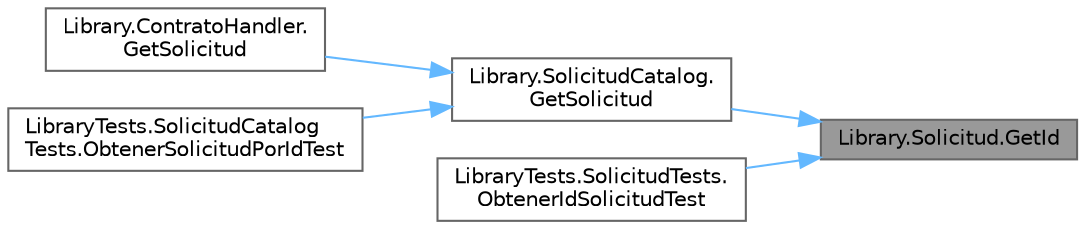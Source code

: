 digraph "Library.Solicitud.GetId"
{
 // INTERACTIVE_SVG=YES
 // LATEX_PDF_SIZE
  bgcolor="transparent";
  edge [fontname=Helvetica,fontsize=10,labelfontname=Helvetica,labelfontsize=10];
  node [fontname=Helvetica,fontsize=10,shape=box,height=0.2,width=0.4];
  rankdir="RL";
  Node1 [label="Library.Solicitud.GetId",height=0.2,width=0.4,color="gray40", fillcolor="grey60", style="filled", fontcolor="black",tooltip="Método para obtener el id de una Solicitud."];
  Node1 -> Node2 [dir="back",color="steelblue1",style="solid"];
  Node2 [label="Library.SolicitudCatalog.\lGetSolicitud",height=0.2,width=0.4,color="grey40", fillcolor="white", style="filled",URL="$classLibrary_1_1SolicitudCatalog.html#a0e97a598341427a7eb17f32de89e45eb",tooltip="Método para obtener una solicitud por id"];
  Node2 -> Node3 [dir="back",color="steelblue1",style="solid"];
  Node3 [label="Library.ContratoHandler.\lGetSolicitud",height=0.2,width=0.4,color="grey40", fillcolor="white", style="filled",URL="$classLibrary_1_1ContratoHandler.html#ad7ea07a39a3d74804c2ba82ef20bc557",tooltip="Método para obtener una solicitud por id"];
  Node2 -> Node4 [dir="back",color="steelblue1",style="solid"];
  Node4 [label="LibraryTests.SolicitudCatalog\lTests.ObtenerSolicitudPorIdTest",height=0.2,width=0.4,color="grey40", fillcolor="white", style="filled",URL="$classLibraryTests_1_1SolicitudCatalogTests.html#a71262b42fa65f30a6548046194253754",tooltip="Test para cuando se quiere obtener una solicitud por un valor de id."];
  Node1 -> Node5 [dir="back",color="steelblue1",style="solid"];
  Node5 [label="LibraryTests.SolicitudTests.\lObtenerIdSolicitudTest",height=0.2,width=0.4,color="grey40", fillcolor="white", style="filled",URL="$classLibraryTests_1_1SolicitudTests.html#a465b483a7d703a7b5d751f29ff152d69",tooltip="Test para obtener una solicitud por id."];
}
